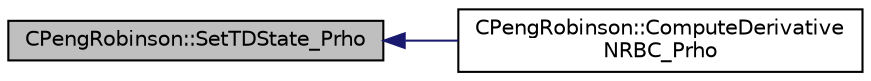 digraph "CPengRobinson::SetTDState_Prho"
{
  edge [fontname="Helvetica",fontsize="10",labelfontname="Helvetica",labelfontsize="10"];
  node [fontname="Helvetica",fontsize="10",shape=record];
  rankdir="LR";
  Node38 [label="CPengRobinson::SetTDState_Prho",height=0.2,width=0.4,color="black", fillcolor="grey75", style="filled", fontcolor="black"];
  Node38 -> Node39 [dir="back",color="midnightblue",fontsize="10",style="solid",fontname="Helvetica"];
  Node39 [label="CPengRobinson::ComputeDerivative\lNRBC_Prho",height=0.2,width=0.4,color="black", fillcolor="white", style="filled",URL="$class_c_peng_robinson.html#a096ce807816553dd9b4ade7d53ce19e4",tooltip="compute some derivatives of enthalpy and entropy needed for subsonic inflow BC "];
}
